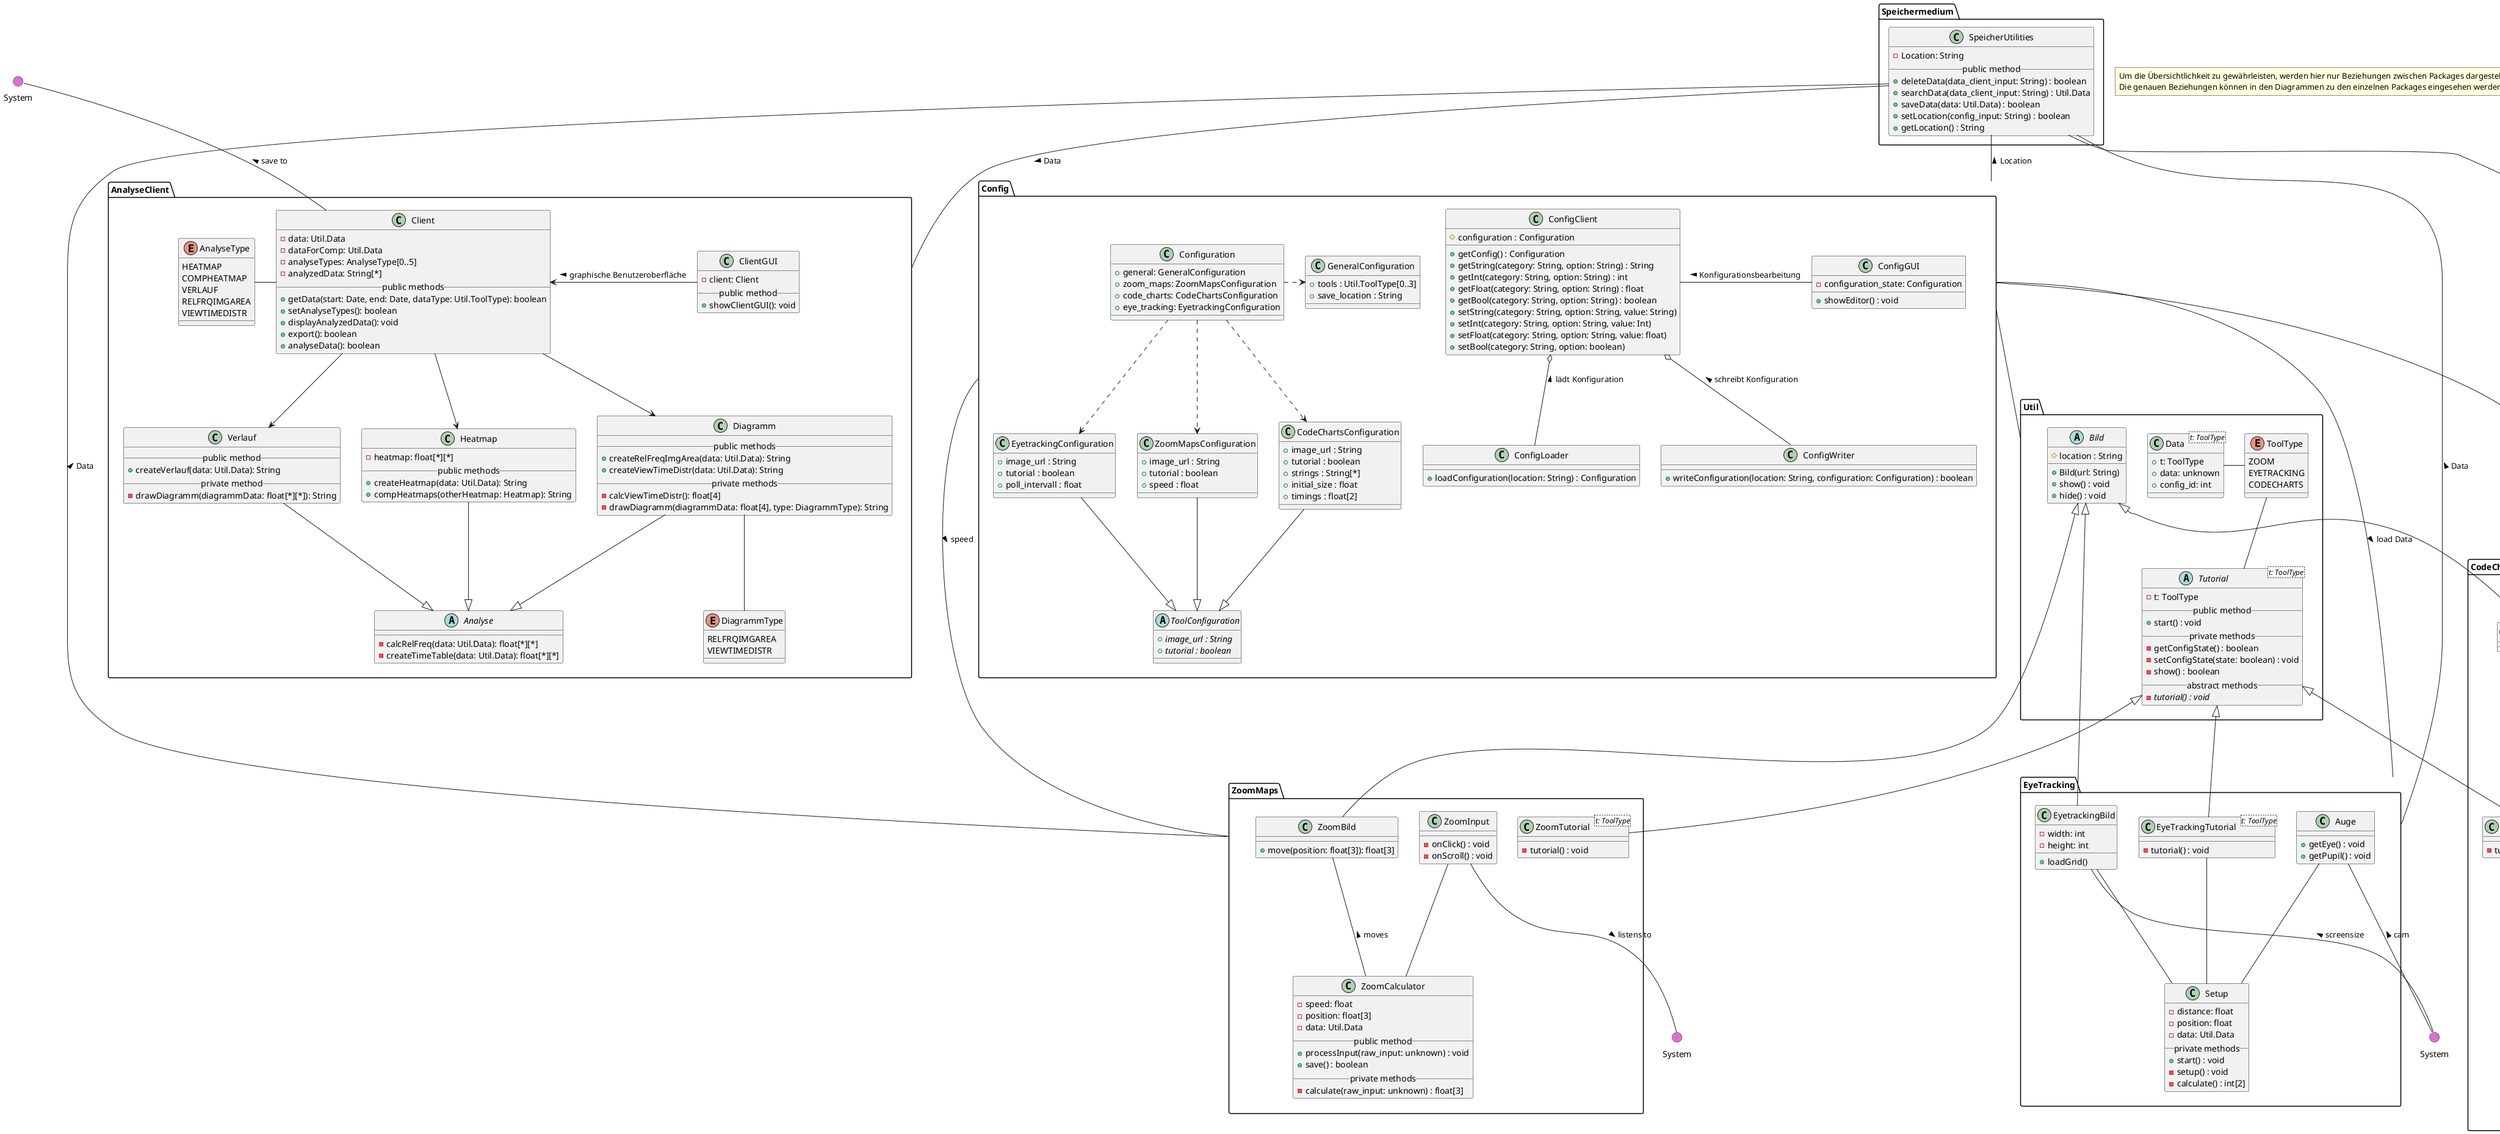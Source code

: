 @startuml gesamt
() sys1 as "System" #DA70D5
() sys2 as "System" #DA70D5
() sys3 as "System" #DA70D5

package Config {
    class ConfigClient {
        # configuration : Configuration
        + getConfig() : Configuration
        + getString(category: String, option: String) : String
        + getInt(category: String, option: String) : int
        + getFloat(category: String, option: String) : float
        + getBool(category: String, option: String) : boolean
        + setString(category: String, option: String, value: String)
        + setInt(category: String, option: String, value: Int)
        + setFloat(category: String, option: String, value: float)
        + setBool(category: String, option: boolean)
    }

    class ConfigLoader {
        + loadConfiguration(location: String) : Configuration
    }

    class ConfigWriter {
        + writeConfiguration(location: String, configuration: Configuration) : boolean
    }

    class ConfigGUI {
        - configuration_state: Configuration
        + showEditor() : void
    }

    class Configuration {
        + general: GeneralConfiguration
        + zoom_maps: ZoomMapsConfiguration
        + code_charts: CodeChartsConfiguration
        + eye_tracking: EyetrackingConfiguration
    }
    class GeneralConfiguration {
        + tools : Util.ToolType[0..3]
        + save_location : String
    }
    class ZoomMapsConfiguration {
        + image_url : String
        + tutorial : boolean
        + speed : float
    }
    class CodeChartsConfiguration {
        + image_url : String
        + tutorial : boolean
        + strings : String[*]
        + initial_size : float
        + timings : float[2]
    }
    class EyetrackingConfiguration {
        + image_url : String
        + tutorial : boolean
        + poll_intervall : float
    }
    abstract ToolConfiguration {
        + {abstract} image_url : String
        + {abstract} tutorial : boolean
    }

    ' ConfigClient ..> Configuration

    ConfigClient o-- ConfigLoader : < lädt Konfiguration
    ' ConfigLoader ..> Configuration

    ConfigClient o-- ConfigWriter : < schreibt Konfiguration
    ' ConfigWriter ..> Configuration

    ConfigClient -r- ConfigGUI : < Konfigurationsbearbeitung

    Configuration .r.> GeneralConfiguration
    Configuration ..> ZoomMapsConfiguration
    Configuration ..> CodeChartsConfiguration
    Configuration ..> EyetrackingConfiguration

    ZoomMapsConfiguration --|> ToolConfiguration
    CodeChartsConfiguration --|> ToolConfiguration
    EyetrackingConfiguration --|> ToolConfiguration
}

' === UTIL ===
package Util {
    ' --- TUTORIAL ---
    abstract Tutorial<t: ToolType> {
      - t: ToolType
      __public method__
      + start() : void
      __private methods__
      - getConfigState() : boolean
      - setConfigState(state: boolean) : void
      - show() : boolean
      __abstract methods__
      - {abstract} tutorial() : void
    }

    enum ToolType {
        ZOOM
        EYETRACKING
        CODECHARTS
    }

    ' Interaktionen
    Tutorial -u- ToolType
    Data -r- ToolType


    ' --- BILD ---

    abstract Bild {
        # location : String
        + Bild(url: String)
        + show() : void
        + hide() : void
    }

    class Data<t: ToolType> {
        + t: ToolType
        + data: unknown
        + config_id: int
    }
}

' === ANALYSE CLIENT ===
package AnalyseClient{

    ' Client
    class Client {
        - data: Util.Data
        - dataForComp: Util.Data
        - analyseTypes: AnalyseType[0..5]
        - analyzedData: String[*]
        __public methods__
        + getData(start: Date, end: Date, dataType: Util.ToolType): boolean
        + setAnalyseTypes(): boolean
        + displayAnalyzedData(): void
        + export(): boolean
        + analyseData(): boolean
    }

    ' Analyse
    abstract Analyse {
        - calcRelFreq(data: Util.Data): float[*][*]
        - createTimeTable(data: Util.Data): float[*][*]
    }

    ' Heatmap
    class Heatmap {
        - heatmap: float[*][*]
        __public methods__
        + createHeatmap(data: Util.Data): String
        + compHeatmaps(otherHeatmap: Heatmap): String
    }

    ' Verlauf
    class Verlauf {
        __public method__
        + createVerlauf(data: Util.Data): String
        __private method__
        - drawDiagramm(diagrammData: float[*][*]): String
    }

    ' Diagramm
    class Diagramm {
        __public methods__
        + createRelFreqImgArea(data: Util.Data): String
        + createViewTimeDistr(data: Util.Data): String
        __private methods__
        - calcViewTimeDistr(): float[4]
        - drawDiagramm(diagrammData: float[4], type: DiagrammType): String
    }

    ' DiagrammType
    enum DiagrammType {
        RELFRQIMGAREA
        VIEWTIMEDISTR
    }

    ' Type
    enum AnalyseType {
        HEATMAP
        COMPHEATMAP
        VERLAUF
        RELFRQIMGAREA
        VIEWTIMEDISTR
    }

    ' ClientGUI
    class ClientGUI {
        - client: Client
        __public method__
        + showClientGUI(): void
    }

    ' Vererbung
    Analyse <|-u- Heatmap
    Analyse <|-u- Verlauf
    Analyse <|-u- Diagramm

    ' Interaktionen
    Client -d-> Heatmap
    Client -d-> Verlauf
    Client -d-> Diagramm
    Client -l- AnalyseType
    Client <-r- ClientGUI : < graphische Benutzeroberfläche
    Diagramm -- DiagrammType
}

' === EYETRACKING ===
package EyeTracking {

    ' Auge
    class Auge {
        + getEye() : void
        + getPupil() : void
    }

    ' EyetrackingBild
    class EyetrackingBild {
        - width: int
        - height: int
        + loadGrid()
    }


 ' --- EYETRACKINGTUTORIAL ---
    class EyeTrackingTutorial<t: ToolType> {
        - tutorial() : void
    }

    ' Setup
    class Setup {
        - distance: float
        - position: float
        - data: Util.Data
        __private methods__
        + start() : void
        - setup() : void
        - calculate() : int[2]
    }

    ' Interaktionen
    Auge -- Setup
    EyetrackingBild -- Setup
    EyeTrackingTutorial -- Setup
}

' === Speichermedium ===
package Speichermedium {
    ' SpeicherUtilities
    class SpeicherUtilities {
        - Location: String
        __public method__
        + deleteData(data_client_input: String) : boolean
        + searchData(data_client_input: String) : Util.Data
        + saveData(data: Util.Data) : boolean
        + setLocation(config_input: String) : boolean
        + getLocation() : String
    }
}

' === CODE CHARTS ===
package CodeCharts {

    ' CodeCharts Tutorial
    class CodeChartsTutorial<t: ToolType> {
        - tutorial() : void
    }

    ' CodeCharts Coordinator
    class CodeChartsCoordinator {
        - data: Util.Data
        - speed: float[2]
        - isTutorial: boolean
        - isRelative: boolean
        - dimensions: int[2]
        - strings: String[*]
        __public method__
        + startCodeCharts() : void
        __private methods__
        - loadConfigData() : boolean
    }

    ' CodeCharts Bild
    class CodeChartsBild

    ' CodeCharts Raster
    class CodeChartsRaster {
        - dimensions: int[2]
        - strings: String[*]
        - coords: int[2]
        __public methods__
        + setInput(input: String) : void
        + setData(dimensions: int[2], strings: String[*]) : void
        + show() : void
        + calculate(data: Util.Data) : void
        __private methods__
        - loadPastRuns() : void
        - sendData() : void
    }

    ' CodeCharts Eingabefenster
    class CodeChartsEingabefenster {
        __public method__
        + show() : String
        __private methods__
        - checkButton() : boolean
        - validateString(input: String) : boolean
        - ErrorMessage() : void
    }

    ' Interaktionen
    CodeChartsCoordinator -u- CodeChartsBild : > send initial data and show
    CodeChartsCoordinator -d- CodeChartsRaster : > send data and show
    CodeChartsCoordinator -u- CodeChartsEingabefenster : > show
    CodeChartsCoordinator -r- CodeChartsTutorial : > start
}

' === ZOOM MAPS ===
package ZoomMaps {

    ' Zoom Input
    class ZoomInput {
        - onClick() : void
        - onScroll() : void
    }

    ' Zoom Tutorial
    class ZoomTutorial<t: ToolType> {
        - tutorial() : void
    }

    ' Zoom Calculator
    class ZoomCalculator {
        - speed: float
        - position: float[3]
        - data: Util.Data
        __public method__
        + processInput(raw_input: unknown) : void
        + save() : boolean
        __private methods__
        - calculate(raw_input: unknown) : float[3]
    }

    ' Zoom Bild
    class ZoomBild {
        + move(position: float[3]): float[3]
    }

    ' Interaktionen
    ZoomInput -d- ZoomCalculator
    ZoomCalculator  -u- ZoomBild : > moves
}

Config -- ZoomMaps : > speed
Config -- CodeCharts : > gets Initial Data
Config -- EyeTracking : > load Data
Config -- Util


SpeicherUtilities -- Config : < Location
SpeicherUtilities -- CodeCharts : < Data
SpeicherUtilities -- ZoomMaps : < Data
SpeicherUtilities -- EyeTracking : < Data
SpeicherUtilities -- AnalyseClient : > Data

' Vererbungen
Bild <|-- EyetrackingBild
Bild <|-- ZoomBild
Tutorial <|-- EyeTrackingTutorial
Tutorial <|-- ZoomTutorial
Bild <|-- CodeChartsBild
Tutorial <|-- CodeChartsTutorial

Auge -- sys1 : < cam
EyetrackingBild -- sys1 : < screensize
Client -u- sys2 : > save to
ZoomInput -- sys3 : > listens to

note "Um die Übersichtlichkeit zu gewährleisten, werden hier nur Beziehungen zwischen Packages dargestellt.\nDie genauen Beziehungen können in den Diagrammen zu den einzelnen Packages eingesehen werden" as floatingnote

@enduml
